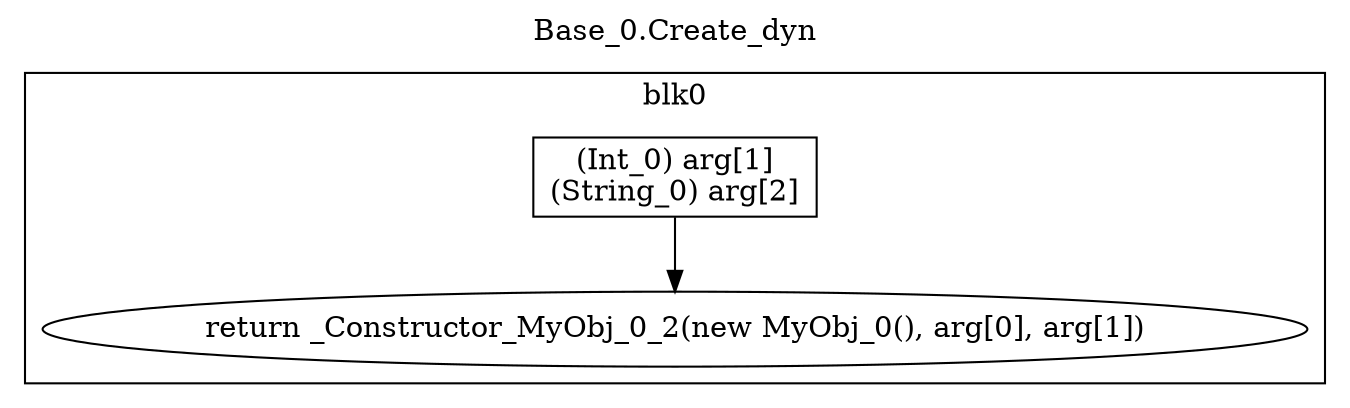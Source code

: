 digraph {
  rankdir=TB;
  b0_l0 -> b0_ret
  b0_l0 [label="(Int_0) arg[1]\n(String_0) arg[2]\n", shape=box]
  b0_ret [label="return _Constructor_MyObj_0_2(new MyObj_0(), arg[0], arg[1])"]
  subgraph cluster_b0 {
    label = "blk0";
    b0_l0;
    b0_ret;
  }
  labelloc="t"
  label="Base_0.Create_dyn"
}
